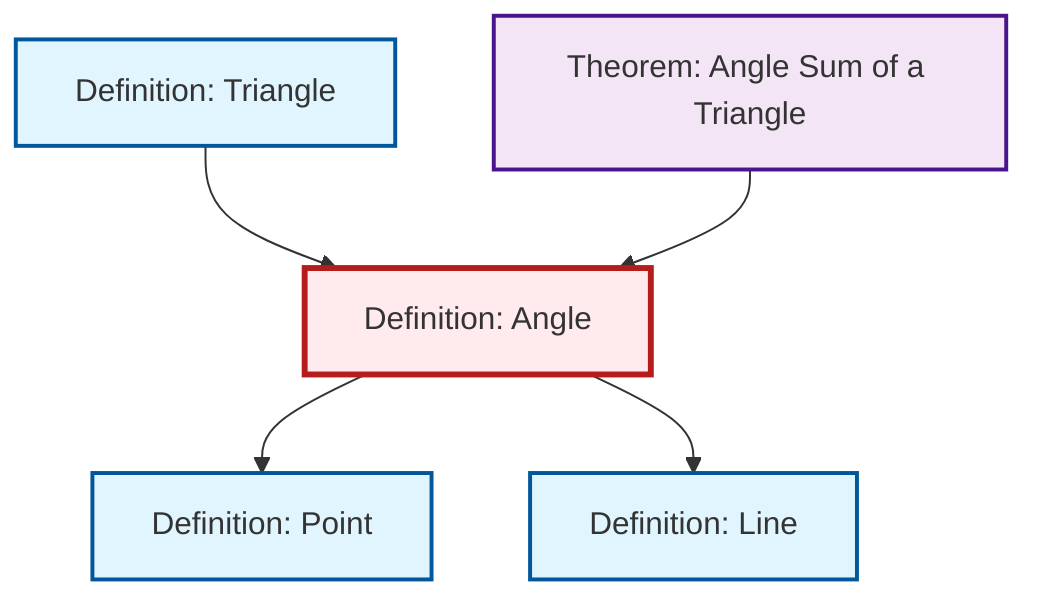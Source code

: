 graph TD
    classDef definition fill:#e1f5fe,stroke:#01579b,stroke-width:2px
    classDef theorem fill:#f3e5f5,stroke:#4a148c,stroke-width:2px
    classDef axiom fill:#fff3e0,stroke:#e65100,stroke-width:2px
    classDef example fill:#e8f5e9,stroke:#1b5e20,stroke-width:2px
    classDef current fill:#ffebee,stroke:#b71c1c,stroke-width:3px
    def-angle["Definition: Angle"]:::definition
    def-line["Definition: Line"]:::definition
    def-triangle["Definition: Triangle"]:::definition
    def-point["Definition: Point"]:::definition
    thm-angle-sum-triangle["Theorem: Angle Sum of a Triangle"]:::theorem
    def-angle --> def-point
    def-triangle --> def-angle
    thm-angle-sum-triangle --> def-angle
    def-angle --> def-line
    class def-angle current